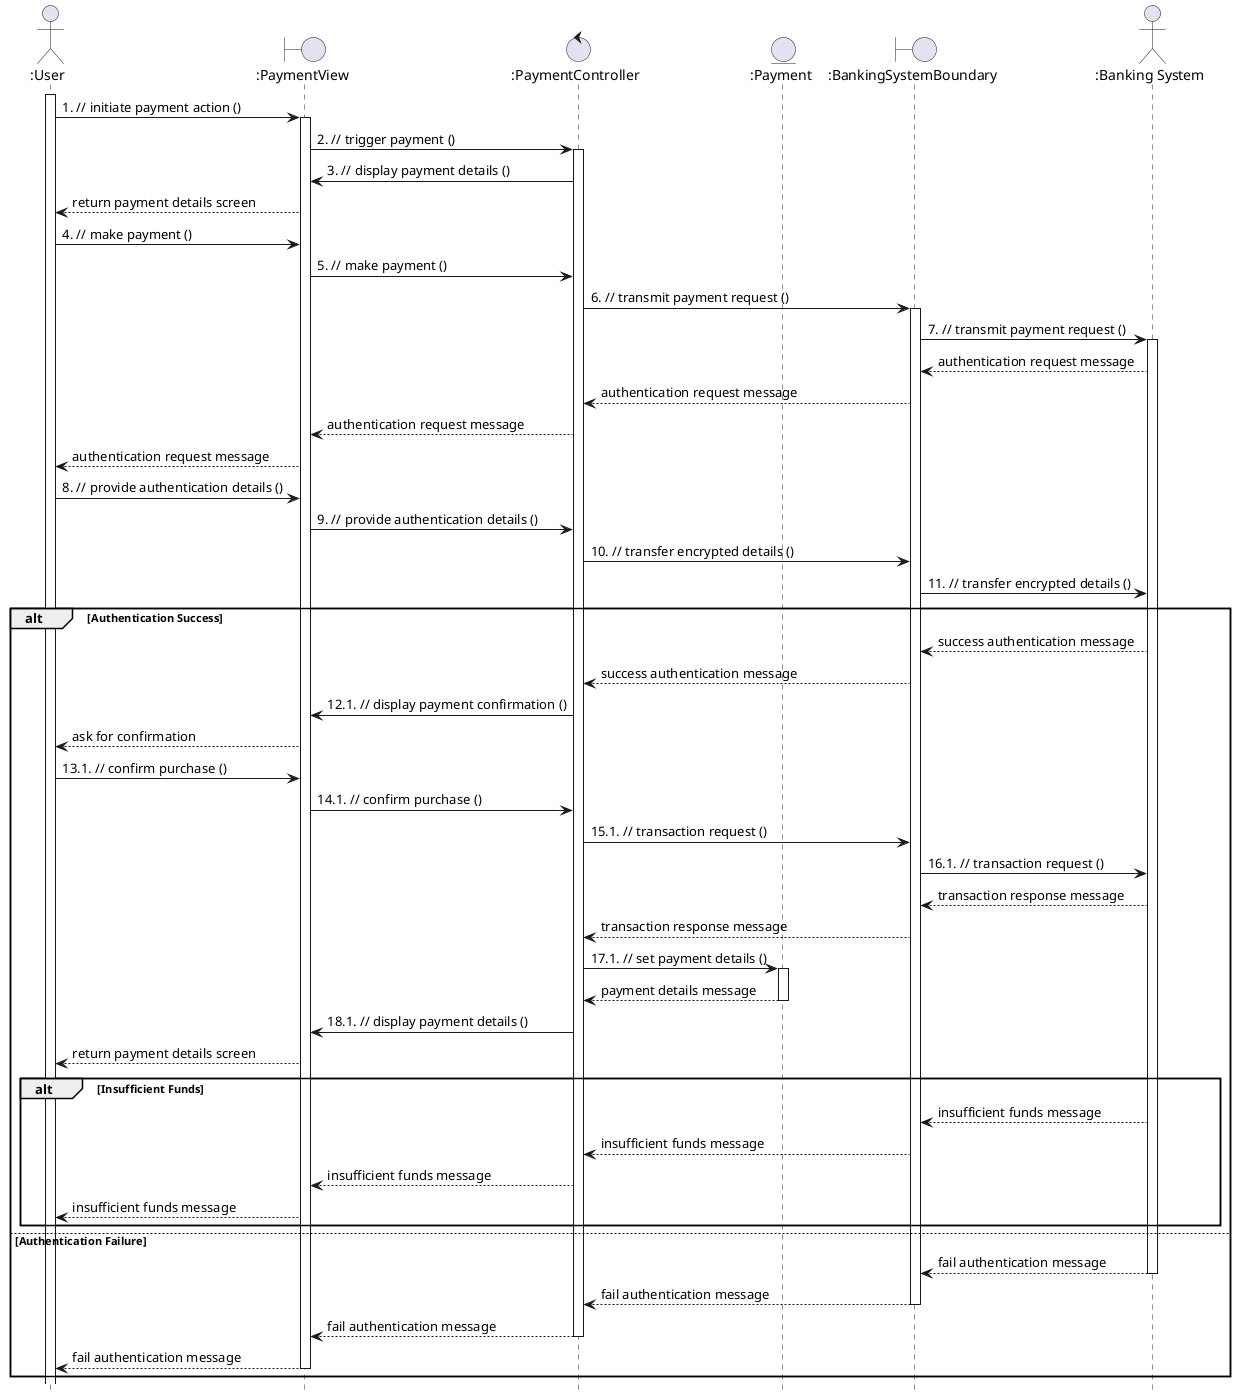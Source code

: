 @startuml
hide footbox

actor ":User" as User
boundary ":PaymentView" as PaymentView
control ":PaymentController" as PaymentController
entity ":Payment" as Payment
boundary  ":BankingSystemBoundary" as BankingSystemBoundary
actor ":Banking System" as BankingSystem

User ++
  User -> PaymentView: 1. // initiate payment action ()
  PaymentView ++
    PaymentView -> PaymentController: 2. // trigger payment ()
    PaymentController ++
      PaymentController -> PaymentView: 3. // display payment details ()
      PaymentView --> User: return payment details screen

  
  User -> PaymentView: 4. // make payment ()
    PaymentView -> PaymentController: 5. // make payment ()
      PaymentController ->  BankingSystemBoundary: 6. // transmit payment request ()
      BankingSystemBoundary ++
         BankingSystemBoundary -> BankingSystem: 7. // transmit payment request ()
        BankingSystem ++
          BankingSystem -->  BankingSystemBoundary: authentication request message

        BankingSystemBoundary --> PaymentController: authentication request message
      PaymentController --> PaymentView: authentication request message
    PaymentView --> User: authentication request message
  User -> PaymentView: 8. // provide authentication details ()
    PaymentView -> PaymentController: 9. // provide authentication details ()
      PaymentController ->  BankingSystemBoundary: 10. // transfer encrypted details ()
         BankingSystemBoundary -> BankingSystem: 11. // transfer encrypted details ()

alt Authentication Success
    BankingSystem -->  BankingSystemBoundary: success authentication message
    
      BankingSystemBoundary --> PaymentController: success authentication message
      
        PaymentController -> PaymentView: 12.1. // display payment confirmation ()
        
          PaymentView --> User: ask for confirmation


        User -> PaymentView: 13.1. // confirm purchase ()
        
          PaymentView -> PaymentController: 14.1. // confirm purchase ()
          
            PaymentController ->  BankingSystemBoundary: 15.1. // transaction request ()
            
              BankingSystemBoundary -> BankingSystem: 16.1. // transaction request ()
              
                BankingSystem -->  BankingSystemBoundary: transaction response message
                
              BankingSystemBoundary --> PaymentController: transaction response message
              
            PaymentController -> Payment: 17.1. // set payment details ()
            
            Payment ++
              Payment --> PaymentController: payment details message
              
            Payment --
            PaymentController -> PaymentView: 18.1. // display payment details ()
            PaymentView --> User: return payment details screen
          

    alt Insufficient Funds
      BankingSystem -->  BankingSystemBoundary: insufficient funds message
      
        BankingSystemBoundary --> PaymentController: insufficient funds message
        
          PaymentController --> PaymentView: insufficient funds message
          
            PaymentView --> User: insufficient funds message
            
    end

else Authentication Failure
  BankingSystem -->  BankingSystemBoundary: fail authentication message
      BankingSystem --
      BankingSystemBoundary --> PaymentController: fail authentication message
      BankingSystemBoundary --
        PaymentController --> PaymentView: fail authentication message
        PaymentController --
          PaymentView --> User: fail authentication message
          
        deactivate PaymentView
      deactivate PaymentController
end

@enduml
